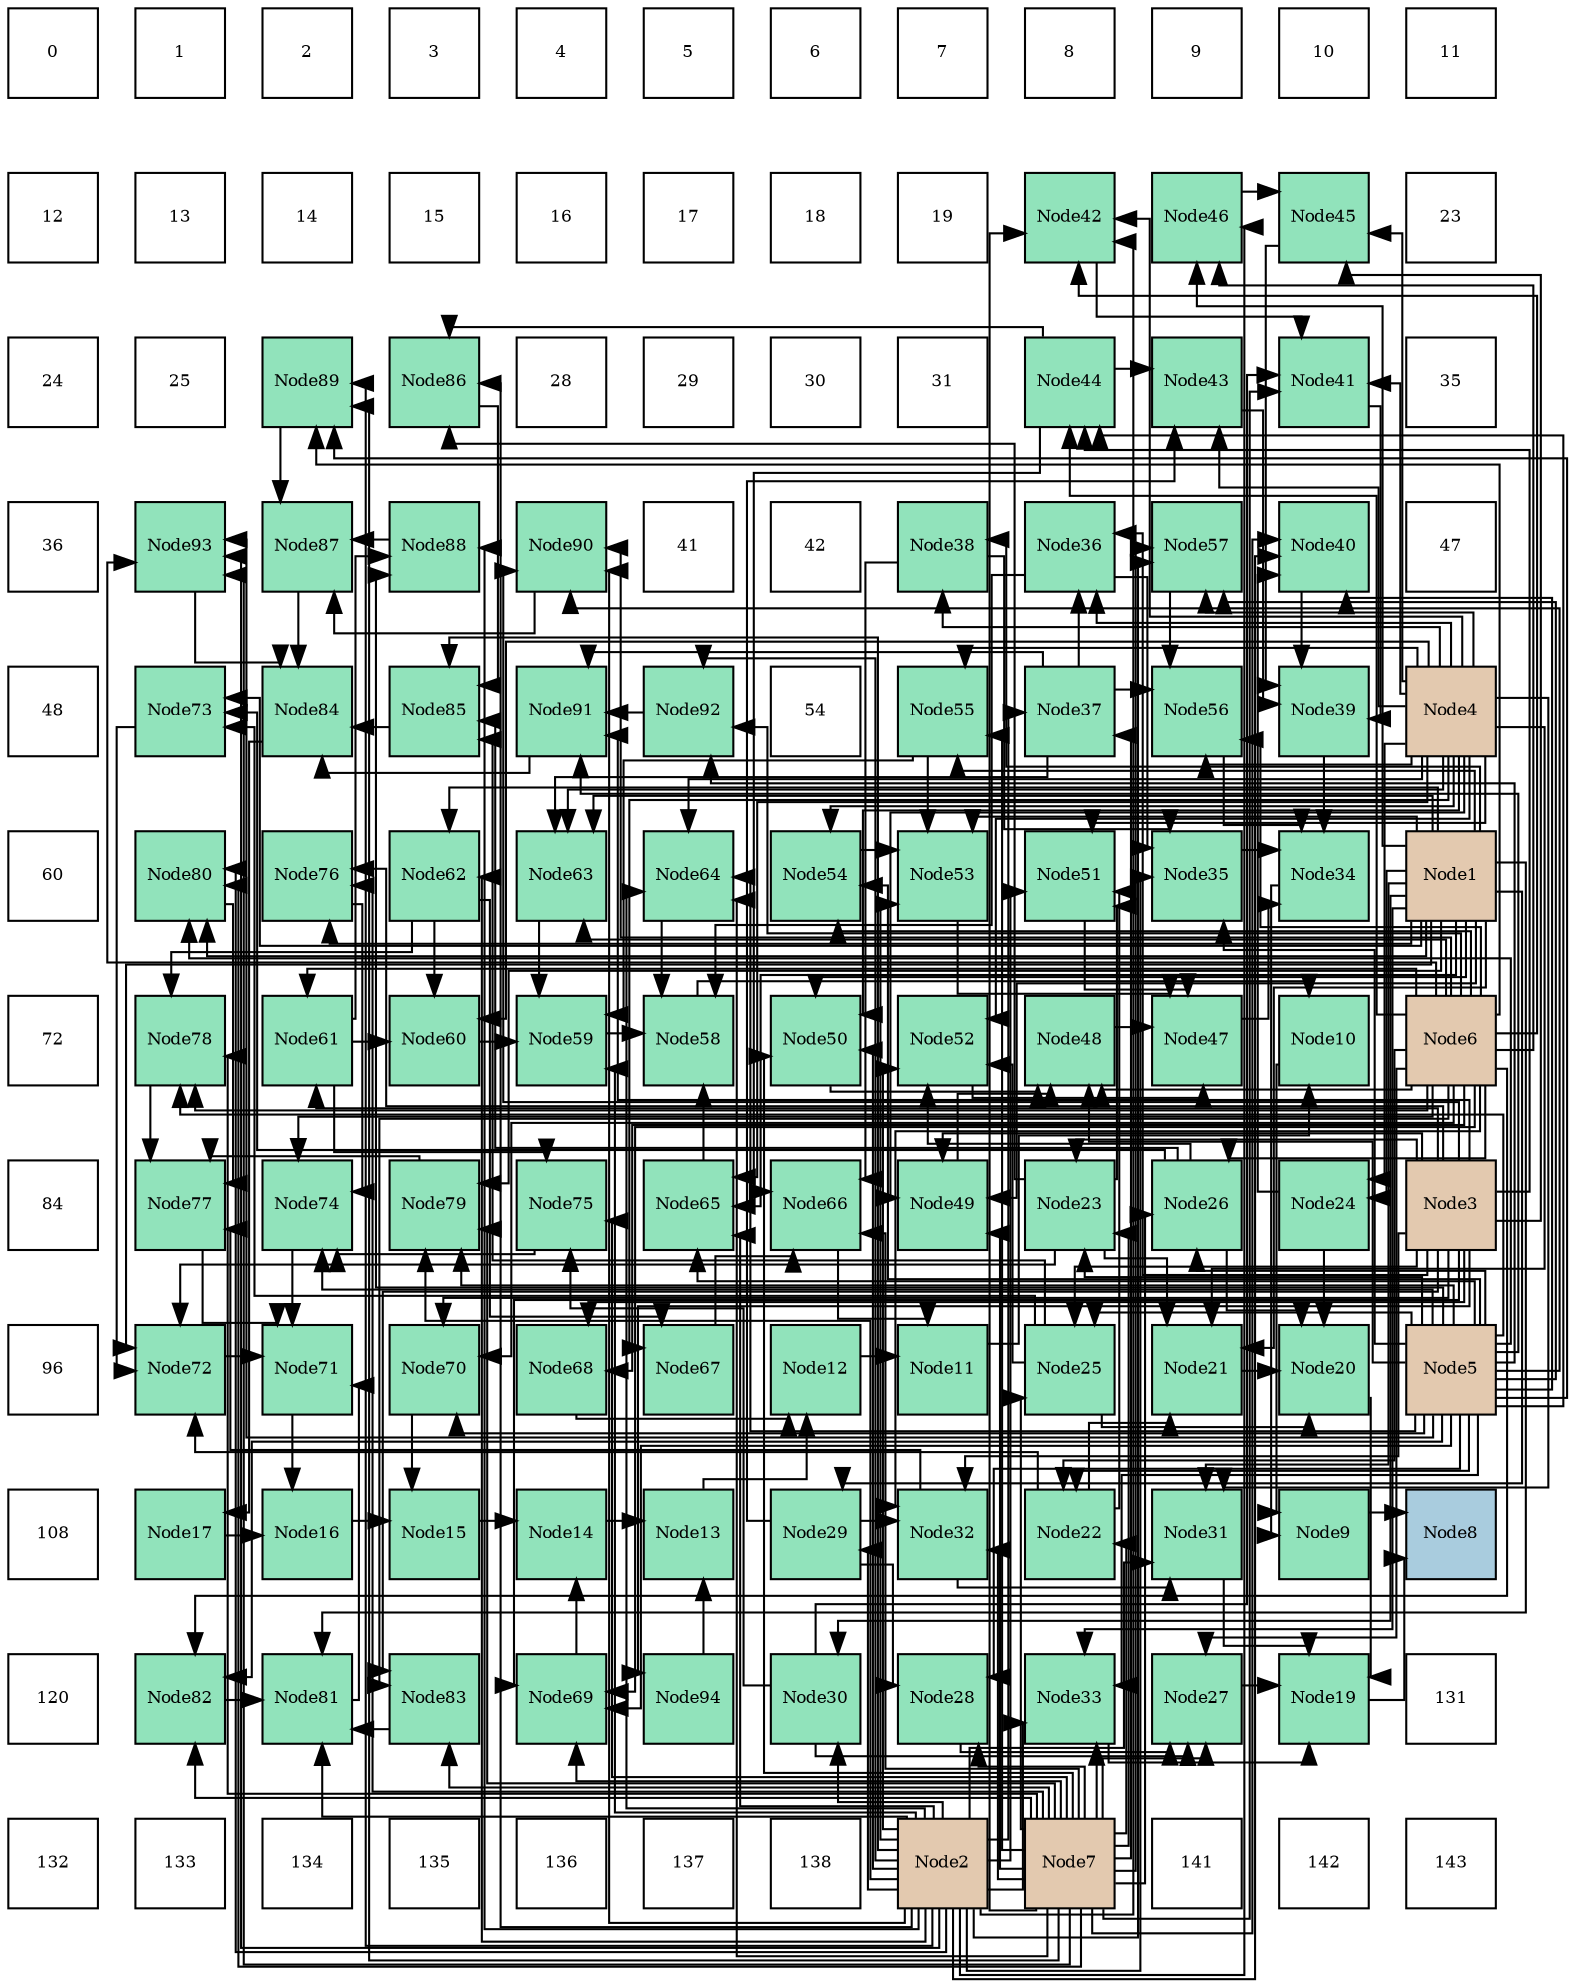 digraph layout{
 rankdir=TB;
 splines=ortho;
 node [style=filled shape=square fixedsize=true width=0.6];
0[label="0", fontsize=8, fillcolor="#ffffff"];
1[label="1", fontsize=8, fillcolor="#ffffff"];
2[label="2", fontsize=8, fillcolor="#ffffff"];
3[label="3", fontsize=8, fillcolor="#ffffff"];
4[label="4", fontsize=8, fillcolor="#ffffff"];
5[label="5", fontsize=8, fillcolor="#ffffff"];
6[label="6", fontsize=8, fillcolor="#ffffff"];
7[label="7", fontsize=8, fillcolor="#ffffff"];
8[label="8", fontsize=8, fillcolor="#ffffff"];
9[label="9", fontsize=8, fillcolor="#ffffff"];
10[label="10", fontsize=8, fillcolor="#ffffff"];
11[label="11", fontsize=8, fillcolor="#ffffff"];
12[label="12", fontsize=8, fillcolor="#ffffff"];
13[label="13", fontsize=8, fillcolor="#ffffff"];
14[label="14", fontsize=8, fillcolor="#ffffff"];
15[label="15", fontsize=8, fillcolor="#ffffff"];
16[label="16", fontsize=8, fillcolor="#ffffff"];
17[label="17", fontsize=8, fillcolor="#ffffff"];
18[label="18", fontsize=8, fillcolor="#ffffff"];
19[label="19", fontsize=8, fillcolor="#ffffff"];
20[label="Node42", fontsize=8, fillcolor="#91e3bb"];
21[label="Node46", fontsize=8, fillcolor="#91e3bb"];
22[label="Node45", fontsize=8, fillcolor="#91e3bb"];
23[label="23", fontsize=8, fillcolor="#ffffff"];
24[label="24", fontsize=8, fillcolor="#ffffff"];
25[label="25", fontsize=8, fillcolor="#ffffff"];
26[label="Node89", fontsize=8, fillcolor="#91e3bb"];
27[label="Node86", fontsize=8, fillcolor="#91e3bb"];
28[label="28", fontsize=8, fillcolor="#ffffff"];
29[label="29", fontsize=8, fillcolor="#ffffff"];
30[label="30", fontsize=8, fillcolor="#ffffff"];
31[label="31", fontsize=8, fillcolor="#ffffff"];
32[label="Node44", fontsize=8, fillcolor="#91e3bb"];
33[label="Node43", fontsize=8, fillcolor="#91e3bb"];
34[label="Node41", fontsize=8, fillcolor="#91e3bb"];
35[label="35", fontsize=8, fillcolor="#ffffff"];
36[label="36", fontsize=8, fillcolor="#ffffff"];
37[label="Node93", fontsize=8, fillcolor="#91e3bb"];
38[label="Node87", fontsize=8, fillcolor="#91e3bb"];
39[label="Node88", fontsize=8, fillcolor="#91e3bb"];
40[label="Node90", fontsize=8, fillcolor="#91e3bb"];
41[label="41", fontsize=8, fillcolor="#ffffff"];
42[label="42", fontsize=8, fillcolor="#ffffff"];
43[label="Node38", fontsize=8, fillcolor="#91e3bb"];
44[label="Node36", fontsize=8, fillcolor="#91e3bb"];
45[label="Node57", fontsize=8, fillcolor="#91e3bb"];
46[label="Node40", fontsize=8, fillcolor="#91e3bb"];
47[label="47", fontsize=8, fillcolor="#ffffff"];
48[label="48", fontsize=8, fillcolor="#ffffff"];
49[label="Node73", fontsize=8, fillcolor="#91e3bb"];
50[label="Node84", fontsize=8, fillcolor="#91e3bb"];
51[label="Node85", fontsize=8, fillcolor="#91e3bb"];
52[label="Node91", fontsize=8, fillcolor="#91e3bb"];
53[label="Node92", fontsize=8, fillcolor="#91e3bb"];
54[label="54", fontsize=8, fillcolor="#ffffff"];
55[label="Node55", fontsize=8, fillcolor="#91e3bb"];
56[label="Node37", fontsize=8, fillcolor="#91e3bb"];
57[label="Node56", fontsize=8, fillcolor="#91e3bb"];
58[label="Node39", fontsize=8, fillcolor="#91e3bb"];
59[label="Node4", fontsize=8, fillcolor="#e3c9af"];
60[label="60", fontsize=8, fillcolor="#ffffff"];
61[label="Node80", fontsize=8, fillcolor="#91e3bb"];
62[label="Node76", fontsize=8, fillcolor="#91e3bb"];
63[label="Node62", fontsize=8, fillcolor="#91e3bb"];
64[label="Node63", fontsize=8, fillcolor="#91e3bb"];
65[label="Node64", fontsize=8, fillcolor="#91e3bb"];
66[label="Node54", fontsize=8, fillcolor="#91e3bb"];
67[label="Node53", fontsize=8, fillcolor="#91e3bb"];
68[label="Node51", fontsize=8, fillcolor="#91e3bb"];
69[label="Node35", fontsize=8, fillcolor="#91e3bb"];
70[label="Node34", fontsize=8, fillcolor="#91e3bb"];
71[label="Node1", fontsize=8, fillcolor="#e3c9af"];
72[label="72", fontsize=8, fillcolor="#ffffff"];
73[label="Node78", fontsize=8, fillcolor="#91e3bb"];
74[label="Node61", fontsize=8, fillcolor="#91e3bb"];
75[label="Node60", fontsize=8, fillcolor="#91e3bb"];
76[label="Node59", fontsize=8, fillcolor="#91e3bb"];
77[label="Node58", fontsize=8, fillcolor="#91e3bb"];
78[label="Node50", fontsize=8, fillcolor="#91e3bb"];
79[label="Node52", fontsize=8, fillcolor="#91e3bb"];
80[label="Node48", fontsize=8, fillcolor="#91e3bb"];
81[label="Node47", fontsize=8, fillcolor="#91e3bb"];
82[label="Node10", fontsize=8, fillcolor="#91e3bb"];
83[label="Node6", fontsize=8, fillcolor="#e3c9af"];
84[label="84", fontsize=8, fillcolor="#ffffff"];
85[label="Node77", fontsize=8, fillcolor="#91e3bb"];
86[label="Node74", fontsize=8, fillcolor="#91e3bb"];
87[label="Node79", fontsize=8, fillcolor="#91e3bb"];
88[label="Node75", fontsize=8, fillcolor="#91e3bb"];
89[label="Node65", fontsize=8, fillcolor="#91e3bb"];
90[label="Node66", fontsize=8, fillcolor="#91e3bb"];
91[label="Node49", fontsize=8, fillcolor="#91e3bb"];
92[label="Node23", fontsize=8, fillcolor="#91e3bb"];
93[label="Node26", fontsize=8, fillcolor="#91e3bb"];
94[label="Node24", fontsize=8, fillcolor="#91e3bb"];
95[label="Node3", fontsize=8, fillcolor="#e3c9af"];
96[label="96", fontsize=8, fillcolor="#ffffff"];
97[label="Node72", fontsize=8, fillcolor="#91e3bb"];
98[label="Node71", fontsize=8, fillcolor="#91e3bb"];
99[label="Node70", fontsize=8, fillcolor="#91e3bb"];
100[label="Node68", fontsize=8, fillcolor="#91e3bb"];
101[label="Node67", fontsize=8, fillcolor="#91e3bb"];
102[label="Node12", fontsize=8, fillcolor="#91e3bb"];
103[label="Node11", fontsize=8, fillcolor="#91e3bb"];
104[label="Node25", fontsize=8, fillcolor="#91e3bb"];
105[label="Node21", fontsize=8, fillcolor="#91e3bb"];
106[label="Node20", fontsize=8, fillcolor="#91e3bb"];
107[label="Node5", fontsize=8, fillcolor="#e3c9af"];
108[label="108", fontsize=8, fillcolor="#ffffff"];
109[label="Node17", fontsize=8, fillcolor="#91e3bb"];
110[label="Node16", fontsize=8, fillcolor="#91e3bb"];
111[label="Node15", fontsize=8, fillcolor="#91e3bb"];
112[label="Node14", fontsize=8, fillcolor="#91e3bb"];
113[label="Node13", fontsize=8, fillcolor="#91e3bb"];
114[label="Node29", fontsize=8, fillcolor="#91e3bb"];
115[label="Node32", fontsize=8, fillcolor="#91e3bb"];
116[label="Node22", fontsize=8, fillcolor="#91e3bb"];
117[label="Node31", fontsize=8, fillcolor="#91e3bb"];
118[label="Node9", fontsize=8, fillcolor="#91e3bb"];
119[label="Node8", fontsize=8, fillcolor="#a9ccde"];
120[label="120", fontsize=8, fillcolor="#ffffff"];
121[label="Node82", fontsize=8, fillcolor="#91e3bb"];
122[label="Node81", fontsize=8, fillcolor="#91e3bb"];
123[label="Node83", fontsize=8, fillcolor="#91e3bb"];
124[label="Node69", fontsize=8, fillcolor="#91e3bb"];
125[label="Node94", fontsize=8, fillcolor="#91e3bb"];
126[label="Node30", fontsize=8, fillcolor="#91e3bb"];
127[label="Node28", fontsize=8, fillcolor="#91e3bb"];
128[label="Node33", fontsize=8, fillcolor="#91e3bb"];
129[label="Node27", fontsize=8, fillcolor="#91e3bb"];
130[label="Node19", fontsize=8, fillcolor="#91e3bb"];
131[label="131", fontsize=8, fillcolor="#ffffff"];
132[label="132", fontsize=8, fillcolor="#ffffff"];
133[label="133", fontsize=8, fillcolor="#ffffff"];
134[label="134", fontsize=8, fillcolor="#ffffff"];
135[label="135", fontsize=8, fillcolor="#ffffff"];
136[label="136", fontsize=8, fillcolor="#ffffff"];
137[label="137", fontsize=8, fillcolor="#ffffff"];
138[label="138", fontsize=8, fillcolor="#ffffff"];
139[label="Node2", fontsize=8, fillcolor="#e3c9af"];
140[label="Node7", fontsize=8, fillcolor="#e3c9af"];
141[label="141", fontsize=8, fillcolor="#ffffff"];
142[label="142", fontsize=8, fillcolor="#ffffff"];
143[label="143", fontsize=8, fillcolor="#ffffff"];
edge [constraint=false, style=vis];118 -> 119;
130 -> 119;
82 -> 118;
70 -> 118;
103 -> 82;
77 -> 82;
102 -> 103;
90 -> 103;
113 -> 102;
100 -> 102;
112 -> 113;
125 -> 113;
111 -> 112;
124 -> 112;
110 -> 111;
99 -> 111;
109 -> 110;
98 -> 110;
50 -> 109;
106 -> 130;
129 -> 130;
117 -> 130;
128 -> 130;
69 -> 70;
58 -> 70;
81 -> 70;
57 -> 70;
76 -> 77;
44 -> 77;
65 -> 77;
89 -> 77;
97 -> 98;
86 -> 98;
85 -> 98;
122 -> 98;
51 -> 50;
38 -> 50;
52 -> 50;
37 -> 50;
105 -> 106;
94 -> 106;
104 -> 106;
93 -> 106;
127 -> 129;
126 -> 129;
83 -> 129;
140 -> 129;
115 -> 117;
71 -> 117;
139 -> 117;
59 -> 117;
44 -> 69;
43 -> 69;
139 -> 69;
107 -> 69;
46 -> 58;
34 -> 58;
33 -> 58;
22 -> 58;
80 -> 81;
68 -> 81;
79 -> 81;
67 -> 81;
75 -> 76;
64 -> 76;
55 -> 76;
139 -> 76;
101 -> 90;
43 -> 90;
32 -> 90;
140 -> 90;
49 -> 97;
116 -> 97;
92 -> 97;
71 -> 97;
88 -> 86;
62 -> 86;
107 -> 86;
83 -> 86;
115 -> 85;
73 -> 85;
87 -> 85;
61 -> 85;
27 -> 51;
104 -> 51;
93 -> 51;
139 -> 51;
39 -> 38;
26 -> 38;
40 -> 38;
116 -> 105;
92 -> 105;
71 -> 105;
59 -> 105;
114 -> 127;
107 -> 127;
140 -> 127;
114 -> 115;
95 -> 115;
83 -> 115;
140 -> 115;
56 -> 44;
95 -> 44;
59 -> 44;
94 -> 46;
139 -> 46;
107 -> 46;
140 -> 46;
126 -> 34;
20 -> 34;
59 -> 34;
140 -> 34;
114 -> 33;
32 -> 33;
59 -> 33;
21 -> 22;
95 -> 22;
59 -> 22;
91 -> 80;
78 -> 80;
107 -> 80;
83 -> 80;
116 -> 68;
92 -> 68;
139 -> 68;
59 -> 68;
104 -> 79;
93 -> 79;
139 -> 79;
59 -> 79;
66 -> 67;
55 -> 67;
71 -> 67;
139 -> 67;
56 -> 57;
45 -> 57;
59 -> 57;
83 -> 57;
74 -> 75;
63 -> 75;
59 -> 75;
56 -> 64;
71 -> 64;
59 -> 64;
83 -> 64;
63 -> 101;
59 -> 101;
104 -> 49;
93 -> 49;
71 -> 49;
126 -> 88;
74 -> 88;
140 -> 88;
63 -> 73;
107 -> 73;
83 -> 73;
140 -> 73;
121 -> 122;
123 -> 122;
71 -> 122;
139 -> 122;
92 -> 27;
32 -> 27;
139 -> 27;
74 -> 39;
139 -> 39;
107 -> 39;
56 -> 52;
53 -> 52;
95 -> 52;
107 -> 52;
107 -> 116;
83 -> 116;
140 -> 116;
95 -> 92;
107 -> 92;
140 -> 92;
71 -> 94;
59 -> 94;
95 -> 104;
107 -> 104;
140 -> 104;
107 -> 93;
83 -> 93;
140 -> 93;
71 -> 114;
139 -> 114;
71 -> 126;
139 -> 126;
71 -> 128;
139 -> 128;
107 -> 128;
140 -> 128;
139 -> 56;
140 -> 56;
71 -> 43;
59 -> 43;
139 -> 20;
59 -> 20;
83 -> 20;
140 -> 20;
95 -> 32;
107 -> 32;
83 -> 32;
71 -> 21;
139 -> 21;
83 -> 21;
71 -> 91;
95 -> 91;
59 -> 91;
140 -> 91;
71 -> 78;
139 -> 78;
59 -> 78;
140 -> 78;
59 -> 66;
107 -> 66;
83 -> 66;
71 -> 55;
59 -> 55;
140 -> 55;
139 -> 45;
59 -> 45;
107 -> 45;
140 -> 45;
95 -> 74;
83 -> 74;
71 -> 63;
139 -> 63;
139 -> 65;
59 -> 65;
107 -> 65;
140 -> 65;
71 -> 89;
139 -> 89;
59 -> 89;
107 -> 89;
95 -> 100;
83 -> 100;
95 -> 124;
107 -> 124;
83 -> 124;
140 -> 124;
95 -> 99;
107 -> 99;
83 -> 99;
71 -> 62;
95 -> 62;
140 -> 62;
71 -> 87;
139 -> 87;
107 -> 87;
140 -> 87;
71 -> 61;
139 -> 61;
107 -> 61;
140 -> 61;
107 -> 121;
83 -> 121;
140 -> 121;
95 -> 123;
83 -> 123;
140 -> 123;
139 -> 26;
107 -> 26;
83 -> 26;
140 -> 26;
139 -> 40;
95 -> 40;
107 -> 40;
83 -> 40;
139 -> 53;
107 -> 53;
83 -> 53;
139 -> 37;
107 -> 37;
83 -> 37;
140 -> 37;
95 -> 125;
edge [constraint=true, style=invis];
0 -> 12 -> 24 -> 36 -> 48 -> 60 -> 72 -> 84 -> 96 -> 108 -> 120 -> 132;
1 -> 13 -> 25 -> 37 -> 49 -> 61 -> 73 -> 85 -> 97 -> 109 -> 121 -> 133;
2 -> 14 -> 26 -> 38 -> 50 -> 62 -> 74 -> 86 -> 98 -> 110 -> 122 -> 134;
3 -> 15 -> 27 -> 39 -> 51 -> 63 -> 75 -> 87 -> 99 -> 111 -> 123 -> 135;
4 -> 16 -> 28 -> 40 -> 52 -> 64 -> 76 -> 88 -> 100 -> 112 -> 124 -> 136;
5 -> 17 -> 29 -> 41 -> 53 -> 65 -> 77 -> 89 -> 101 -> 113 -> 125 -> 137;
6 -> 18 -> 30 -> 42 -> 54 -> 66 -> 78 -> 90 -> 102 -> 114 -> 126 -> 138;
7 -> 19 -> 31 -> 43 -> 55 -> 67 -> 79 -> 91 -> 103 -> 115 -> 127 -> 139;
8 -> 20 -> 32 -> 44 -> 56 -> 68 -> 80 -> 92 -> 104 -> 116 -> 128 -> 140;
9 -> 21 -> 33 -> 45 -> 57 -> 69 -> 81 -> 93 -> 105 -> 117 -> 129 -> 141;
10 -> 22 -> 34 -> 46 -> 58 -> 70 -> 82 -> 94 -> 106 -> 118 -> 130 -> 142;
11 -> 23 -> 35 -> 47 -> 59 -> 71 -> 83 -> 95 -> 107 -> 119 -> 131 -> 143;
rank = same {0 -> 1 -> 2 -> 3 -> 4 -> 5 -> 6 -> 7 -> 8 -> 9 -> 10 -> 11};
rank = same {12 -> 13 -> 14 -> 15 -> 16 -> 17 -> 18 -> 19 -> 20 -> 21 -> 22 -> 23};
rank = same {24 -> 25 -> 26 -> 27 -> 28 -> 29 -> 30 -> 31 -> 32 -> 33 -> 34 -> 35};
rank = same {36 -> 37 -> 38 -> 39 -> 40 -> 41 -> 42 -> 43 -> 44 -> 45 -> 46 -> 47};
rank = same {48 -> 49 -> 50 -> 51 -> 52 -> 53 -> 54 -> 55 -> 56 -> 57 -> 58 -> 59};
rank = same {60 -> 61 -> 62 -> 63 -> 64 -> 65 -> 66 -> 67 -> 68 -> 69 -> 70 -> 71};
rank = same {72 -> 73 -> 74 -> 75 -> 76 -> 77 -> 78 -> 79 -> 80 -> 81 -> 82 -> 83};
rank = same {84 -> 85 -> 86 -> 87 -> 88 -> 89 -> 90 -> 91 -> 92 -> 93 -> 94 -> 95};
rank = same {96 -> 97 -> 98 -> 99 -> 100 -> 101 -> 102 -> 103 -> 104 -> 105 -> 106 -> 107};
rank = same {108 -> 109 -> 110 -> 111 -> 112 -> 113 -> 114 -> 115 -> 116 -> 117 -> 118 -> 119};
rank = same {120 -> 121 -> 122 -> 123 -> 124 -> 125 -> 126 -> 127 -> 128 -> 129 -> 130 -> 131};
rank = same {132 -> 133 -> 134 -> 135 -> 136 -> 137 -> 138 -> 139 -> 140 -> 141 -> 142 -> 143};
}